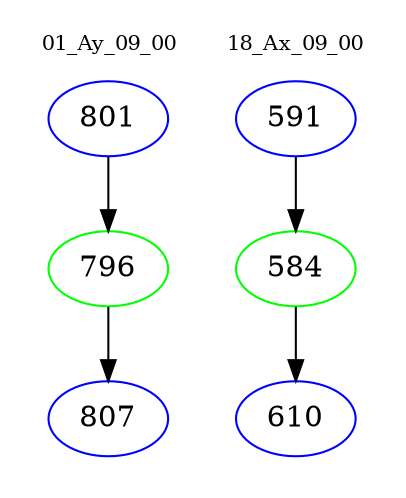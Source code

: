 digraph{
subgraph cluster_0 {
color = white
label = "01_Ay_09_00";
fontsize=10;
T0_801 [label="801", color="blue"]
T0_801 -> T0_796 [color="black"]
T0_796 [label="796", color="green"]
T0_796 -> T0_807 [color="black"]
T0_807 [label="807", color="blue"]
}
subgraph cluster_1 {
color = white
label = "18_Ax_09_00";
fontsize=10;
T1_591 [label="591", color="blue"]
T1_591 -> T1_584 [color="black"]
T1_584 [label="584", color="green"]
T1_584 -> T1_610 [color="black"]
T1_610 [label="610", color="blue"]
}
}
